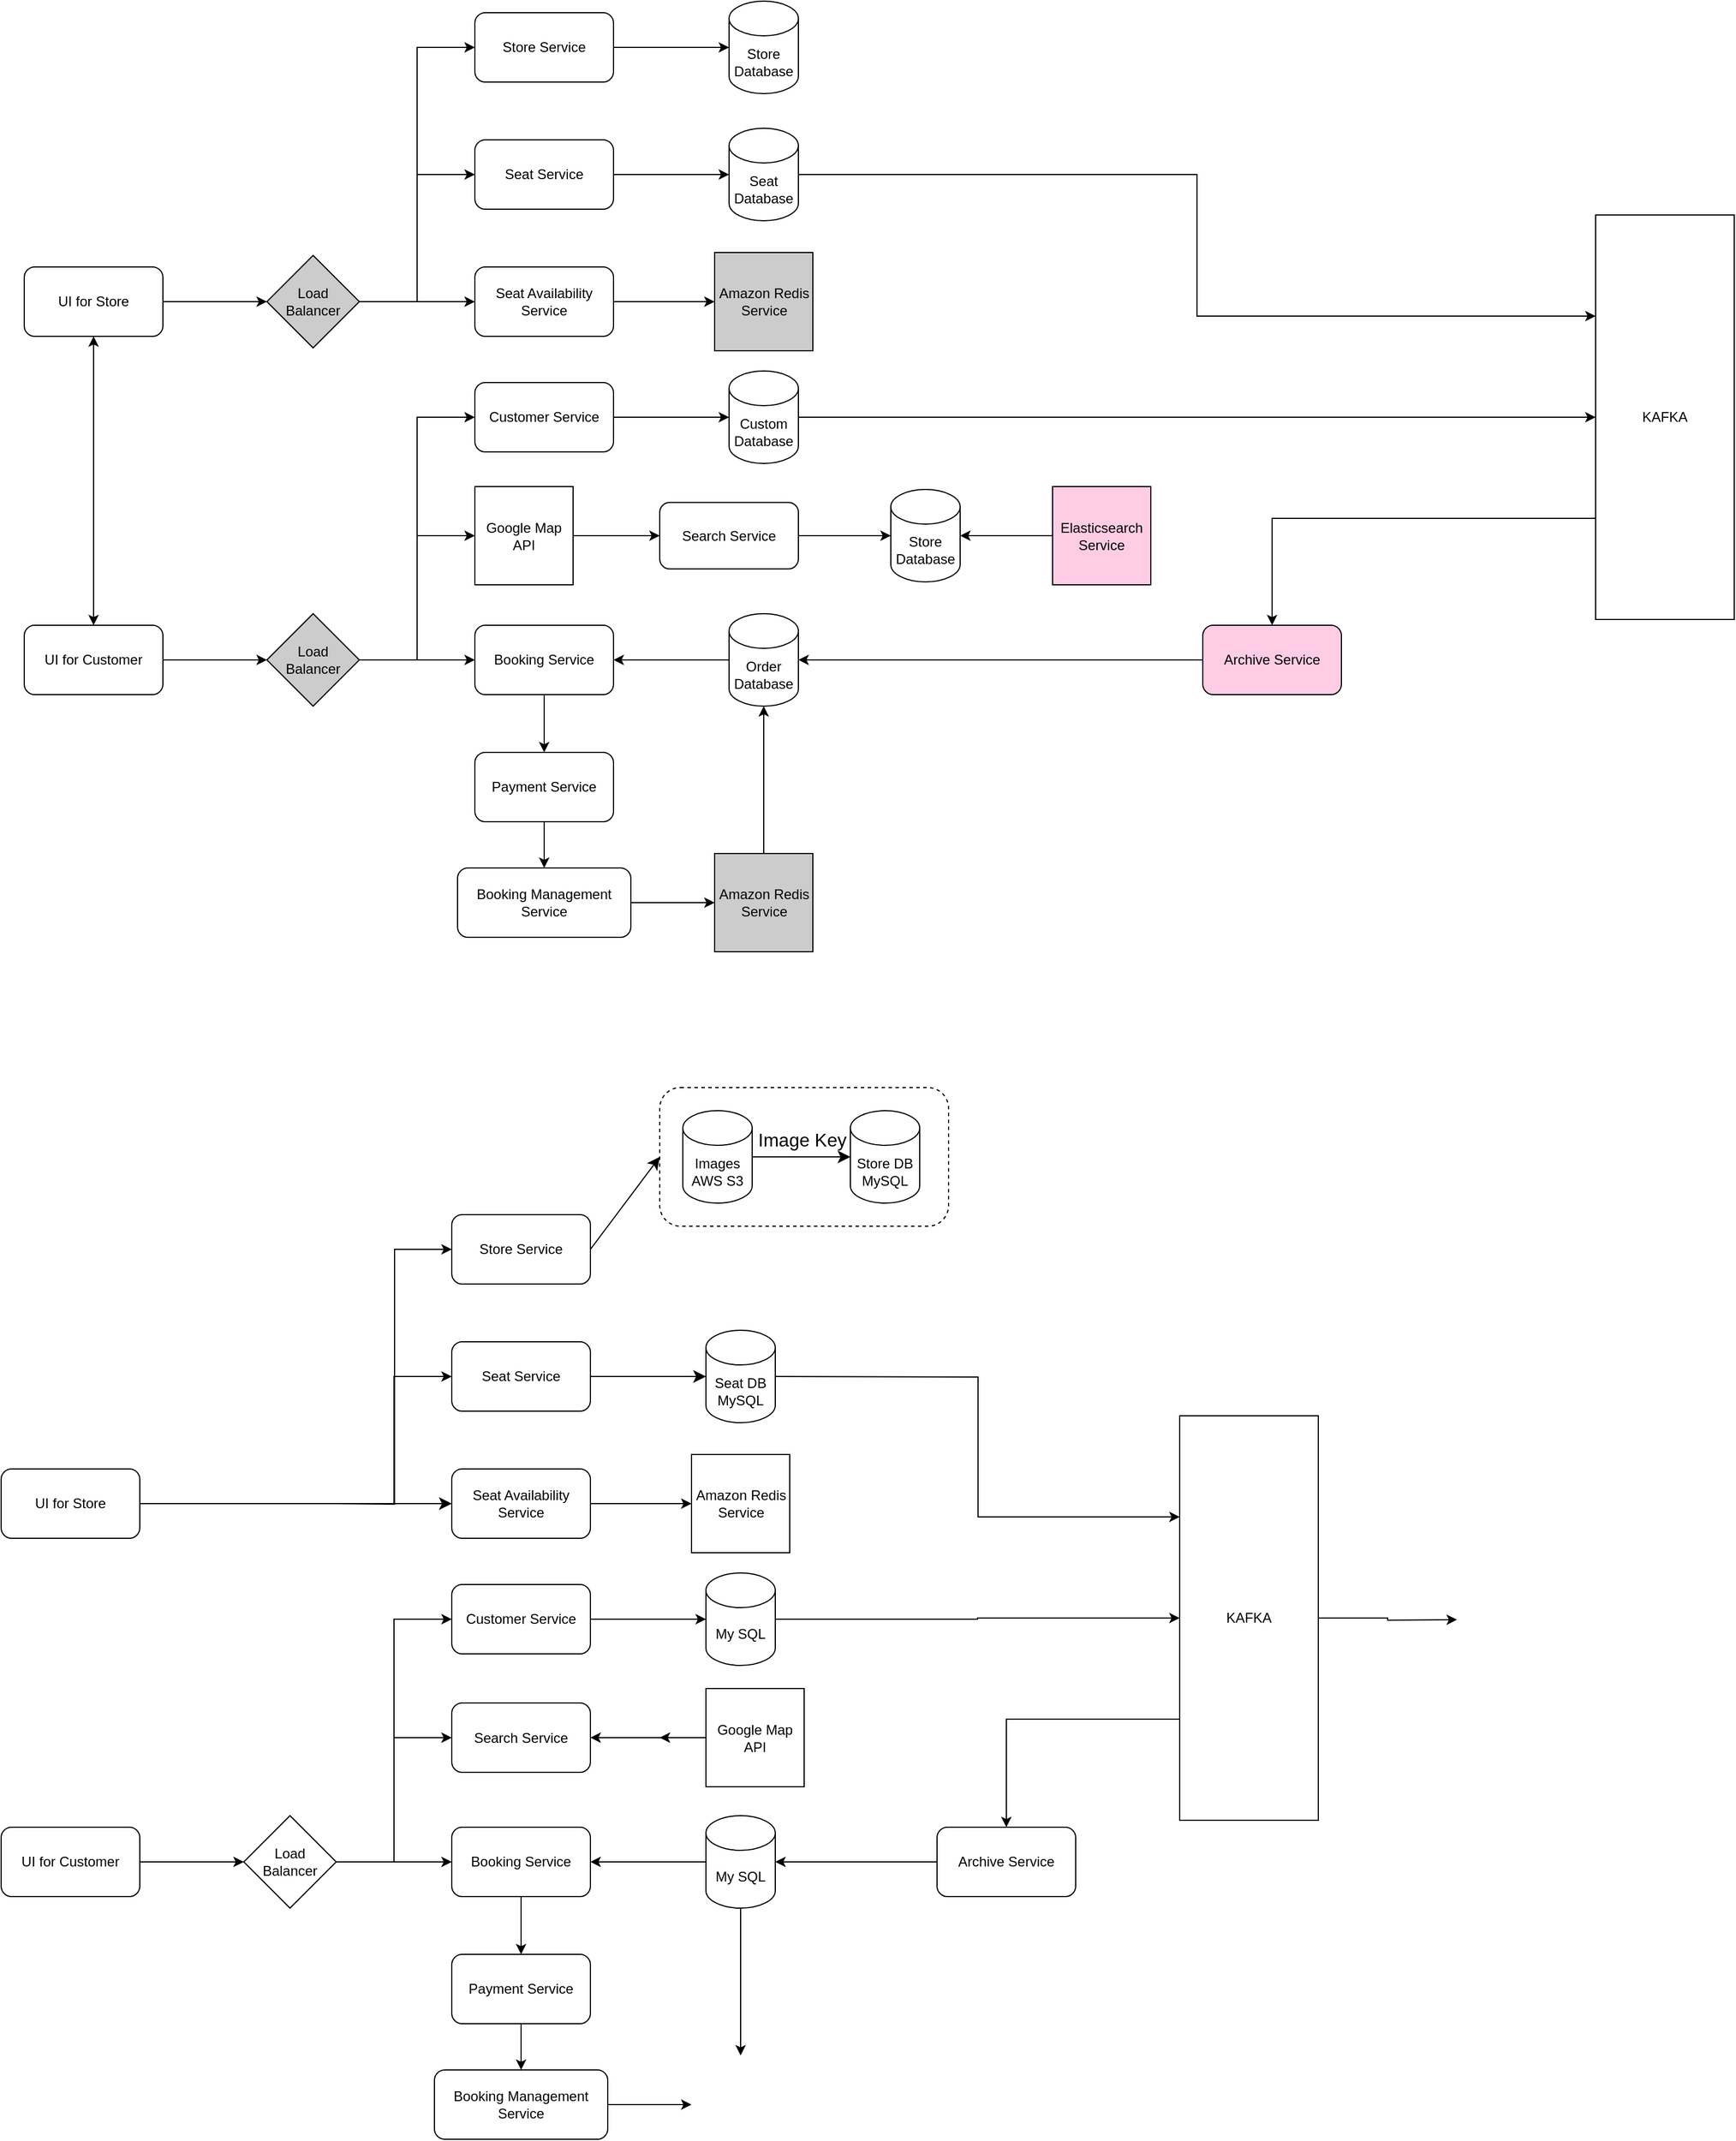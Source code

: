 <mxfile version="26.2.13">
  <diagram name="Page-1" id="iaqkxKbQGETAVm_1F8kT">
    <mxGraphModel dx="1580" dy="1073" grid="1" gridSize="10" guides="1" tooltips="1" connect="1" arrows="1" fold="1" page="1" pageScale="1" pageWidth="4681" pageHeight="3300" math="0" shadow="0">
      <root>
        <mxCell id="0" />
        <mxCell id="1" parent="0" />
        <mxCell id="-kwwSGdBT--SESpaYuxJ-58" value="" style="rounded=1;whiteSpace=wrap;html=1;dashed=1;" parent="1" vertex="1">
          <mxGeometry x="660" y="1070" width="250" height="120" as="geometry" />
        </mxCell>
        <mxCell id="X5ChvStMpa559fqVYQ4e-14" style="edgeStyle=orthogonalEdgeStyle;rounded=0;orthogonalLoop=1;jettySize=auto;html=1;exitX=1;exitY=0.5;exitDx=0;exitDy=0;entryX=0;entryY=0.5;entryDx=0;entryDy=0;" parent="1" source="X5ChvStMpa559fqVYQ4e-3" target="X5ChvStMpa559fqVYQ4e-6" edge="1">
          <mxGeometry relative="1" as="geometry" />
        </mxCell>
        <mxCell id="X5ChvStMpa559fqVYQ4e-3" value="UI for Store" style="rounded=1;whiteSpace=wrap;html=1;" parent="1" vertex="1">
          <mxGeometry x="110" y="360" width="120" height="60" as="geometry" />
        </mxCell>
        <mxCell id="X5ChvStMpa559fqVYQ4e-16" style="edgeStyle=orthogonalEdgeStyle;rounded=0;orthogonalLoop=1;jettySize=auto;html=1;exitX=1;exitY=0.5;exitDx=0;exitDy=0;entryX=0;entryY=0.5;entryDx=0;entryDy=0;" parent="1" source="X5ChvStMpa559fqVYQ4e-4" target="X5ChvStMpa559fqVYQ4e-8" edge="1">
          <mxGeometry relative="1" as="geometry" />
        </mxCell>
        <mxCell id="X5ChvStMpa559fqVYQ4e-4" value="UI for Customer" style="rounded=1;whiteSpace=wrap;html=1;" parent="1" vertex="1">
          <mxGeometry x="110" y="670" width="120" height="60" as="geometry" />
        </mxCell>
        <mxCell id="X5ChvStMpa559fqVYQ4e-12" style="edgeStyle=orthogonalEdgeStyle;rounded=0;orthogonalLoop=1;jettySize=auto;html=1;exitX=1;exitY=0.5;exitDx=0;exitDy=0;entryX=0;entryY=0.5;entryDx=0;entryDy=0;" parent="1" source="X5ChvStMpa559fqVYQ4e-6" target="X5ChvStMpa559fqVYQ4e-11" edge="1">
          <mxGeometry relative="1" as="geometry" />
        </mxCell>
        <mxCell id="X5ChvStMpa559fqVYQ4e-13" style="edgeStyle=orthogonalEdgeStyle;rounded=0;orthogonalLoop=1;jettySize=auto;html=1;exitX=1;exitY=0.5;exitDx=0;exitDy=0;entryX=0;entryY=0.5;entryDx=0;entryDy=0;" parent="1" source="X5ChvStMpa559fqVYQ4e-6" target="X5ChvStMpa559fqVYQ4e-10" edge="1">
          <mxGeometry relative="1" as="geometry" />
        </mxCell>
        <mxCell id="X5ChvStMpa559fqVYQ4e-48" style="edgeStyle=orthogonalEdgeStyle;rounded=0;orthogonalLoop=1;jettySize=auto;html=1;exitX=1;exitY=0.5;exitDx=0;exitDy=0;entryX=0;entryY=0.5;entryDx=0;entryDy=0;" parent="1" source="X5ChvStMpa559fqVYQ4e-6" target="X5ChvStMpa559fqVYQ4e-45" edge="1">
          <mxGeometry relative="1" as="geometry" />
        </mxCell>
        <mxCell id="X5ChvStMpa559fqVYQ4e-6" value="Load&lt;div&gt;Balancer&lt;/div&gt;" style="rhombus;whiteSpace=wrap;html=1;fillColor=#CCCCCC;" parent="1" vertex="1">
          <mxGeometry x="320" y="350" width="80" height="80" as="geometry" />
        </mxCell>
        <mxCell id="X5ChvStMpa559fqVYQ4e-21" style="edgeStyle=orthogonalEdgeStyle;rounded=0;orthogonalLoop=1;jettySize=auto;html=1;exitX=1;exitY=0.5;exitDx=0;exitDy=0;entryX=0;entryY=0.5;entryDx=0;entryDy=0;" parent="1" source="X5ChvStMpa559fqVYQ4e-8" target="4q3EGHGilmqur-NukCYl-4" edge="1">
          <mxGeometry relative="1" as="geometry">
            <mxPoint x="500" y="591.25" as="targetPoint" />
          </mxGeometry>
        </mxCell>
        <mxCell id="X5ChvStMpa559fqVYQ4e-22" style="edgeStyle=orthogonalEdgeStyle;rounded=0;orthogonalLoop=1;jettySize=auto;html=1;exitX=1;exitY=0.5;exitDx=0;exitDy=0;entryX=0;entryY=0.5;entryDx=0;entryDy=0;" parent="1" source="X5ChvStMpa559fqVYQ4e-8" target="X5ChvStMpa559fqVYQ4e-18" edge="1">
          <mxGeometry relative="1" as="geometry" />
        </mxCell>
        <mxCell id="X5ChvStMpa559fqVYQ4e-37" style="edgeStyle=orthogonalEdgeStyle;rounded=0;orthogonalLoop=1;jettySize=auto;html=1;exitX=1;exitY=0.5;exitDx=0;exitDy=0;entryX=0;entryY=0.5;entryDx=0;entryDy=0;" parent="1" source="X5ChvStMpa559fqVYQ4e-8" target="X5ChvStMpa559fqVYQ4e-33" edge="1">
          <mxGeometry relative="1" as="geometry" />
        </mxCell>
        <mxCell id="X5ChvStMpa559fqVYQ4e-8" value="Load&lt;div&gt;Balancer&lt;/div&gt;" style="rhombus;whiteSpace=wrap;html=1;fillColor=#CCCCCC;" parent="1" vertex="1">
          <mxGeometry x="320" y="660" width="80" height="80" as="geometry" />
        </mxCell>
        <mxCell id="X5ChvStMpa559fqVYQ4e-10" value="Store Service" style="rounded=1;whiteSpace=wrap;html=1;" parent="1" vertex="1">
          <mxGeometry x="500" y="140" width="120" height="60" as="geometry" />
        </mxCell>
        <mxCell id="X5ChvStMpa559fqVYQ4e-43" style="edgeStyle=orthogonalEdgeStyle;rounded=0;orthogonalLoop=1;jettySize=auto;html=1;exitX=1;exitY=0.5;exitDx=0;exitDy=0;" parent="1" source="X5ChvStMpa559fqVYQ4e-11" target="X5ChvStMpa559fqVYQ4e-42" edge="1">
          <mxGeometry relative="1" as="geometry" />
        </mxCell>
        <mxCell id="X5ChvStMpa559fqVYQ4e-11" value="Seat Availability Service" style="rounded=1;whiteSpace=wrap;html=1;" parent="1" vertex="1">
          <mxGeometry x="500" y="360" width="120" height="60" as="geometry" />
        </mxCell>
        <mxCell id="X5ChvStMpa559fqVYQ4e-38" style="edgeStyle=orthogonalEdgeStyle;rounded=0;orthogonalLoop=1;jettySize=auto;html=1;exitX=0.5;exitY=1;exitDx=0;exitDy=0;entryX=0.5;entryY=0;entryDx=0;entryDy=0;" parent="1" source="X5ChvStMpa559fqVYQ4e-18" target="X5ChvStMpa559fqVYQ4e-19" edge="1">
          <mxGeometry relative="1" as="geometry" />
        </mxCell>
        <mxCell id="X5ChvStMpa559fqVYQ4e-18" value="Booking Service" style="rounded=1;whiteSpace=wrap;html=1;" parent="1" vertex="1">
          <mxGeometry x="500" y="670" width="120" height="60" as="geometry" />
        </mxCell>
        <mxCell id="X5ChvStMpa559fqVYQ4e-61" style="edgeStyle=orthogonalEdgeStyle;rounded=0;orthogonalLoop=1;jettySize=auto;html=1;exitX=0.5;exitY=1;exitDx=0;exitDy=0;entryX=0.5;entryY=0;entryDx=0;entryDy=0;" parent="1" source="X5ChvStMpa559fqVYQ4e-19" target="X5ChvStMpa559fqVYQ4e-20" edge="1">
          <mxGeometry relative="1" as="geometry" />
        </mxCell>
        <mxCell id="X5ChvStMpa559fqVYQ4e-19" value="Payment Service" style="rounded=1;whiteSpace=wrap;html=1;" parent="1" vertex="1">
          <mxGeometry x="500" y="780" width="120" height="60" as="geometry" />
        </mxCell>
        <mxCell id="X5ChvStMpa559fqVYQ4e-40" style="edgeStyle=orthogonalEdgeStyle;rounded=0;orthogonalLoop=1;jettySize=auto;html=1;exitX=1;exitY=0.5;exitDx=0;exitDy=0;entryX=0;entryY=0.5;entryDx=0;entryDy=0;" parent="1" source="X5ChvStMpa559fqVYQ4e-20" target="X5ChvStMpa559fqVYQ4e-39" edge="1">
          <mxGeometry relative="1" as="geometry" />
        </mxCell>
        <mxCell id="X5ChvStMpa559fqVYQ4e-20" value="Booking Management Service" style="rounded=1;whiteSpace=wrap;html=1;" parent="1" vertex="1">
          <mxGeometry x="485" y="880" width="150" height="60" as="geometry" />
        </mxCell>
        <mxCell id="X5ChvStMpa559fqVYQ4e-25" value="Store Database" style="shape=cylinder3;whiteSpace=wrap;html=1;boundedLbl=1;backgroundOutline=1;size=15;" parent="1" vertex="1">
          <mxGeometry x="720" y="130" width="60" height="80" as="geometry" />
        </mxCell>
        <mxCell id="X5ChvStMpa559fqVYQ4e-26" style="edgeStyle=orthogonalEdgeStyle;rounded=0;orthogonalLoop=1;jettySize=auto;html=1;exitX=1;exitY=0.5;exitDx=0;exitDy=0;entryX=0;entryY=0.5;entryDx=0;entryDy=0;entryPerimeter=0;" parent="1" source="X5ChvStMpa559fqVYQ4e-10" target="X5ChvStMpa559fqVYQ4e-25" edge="1">
          <mxGeometry relative="1" as="geometry" />
        </mxCell>
        <mxCell id="X5ChvStMpa559fqVYQ4e-30" style="edgeStyle=orthogonalEdgeStyle;rounded=0;orthogonalLoop=1;jettySize=auto;html=1;exitX=0;exitY=0.5;exitDx=0;exitDy=0;exitPerimeter=0;" parent="1" source="X5ChvStMpa559fqVYQ4e-27" target="X5ChvStMpa559fqVYQ4e-18" edge="1">
          <mxGeometry relative="1" as="geometry" />
        </mxCell>
        <mxCell id="X5ChvStMpa559fqVYQ4e-27" value="Order Database" style="shape=cylinder3;whiteSpace=wrap;html=1;boundedLbl=1;backgroundOutline=1;size=15;" parent="1" vertex="1">
          <mxGeometry x="720" y="660" width="60" height="80" as="geometry" />
        </mxCell>
        <mxCell id="X5ChvStMpa559fqVYQ4e-33" value="Customer Service" style="rounded=1;whiteSpace=wrap;html=1;" parent="1" vertex="1">
          <mxGeometry x="500" y="460" width="120" height="60" as="geometry" />
        </mxCell>
        <mxCell id="X5ChvStMpa559fqVYQ4e-58" style="edgeStyle=orthogonalEdgeStyle;rounded=0;orthogonalLoop=1;jettySize=auto;html=1;exitX=1;exitY=0.5;exitDx=0;exitDy=0;exitPerimeter=0;" parent="1" source="X5ChvStMpa559fqVYQ4e-34" target="X5ChvStMpa559fqVYQ4e-44" edge="1">
          <mxGeometry relative="1" as="geometry">
            <mxPoint x="920" y="490" as="targetPoint" />
          </mxGeometry>
        </mxCell>
        <mxCell id="X5ChvStMpa559fqVYQ4e-34" value="Custom Database" style="shape=cylinder3;whiteSpace=wrap;html=1;boundedLbl=1;backgroundOutline=1;size=15;" parent="1" vertex="1">
          <mxGeometry x="720" y="450" width="60" height="80" as="geometry" />
        </mxCell>
        <mxCell id="X5ChvStMpa559fqVYQ4e-35" style="edgeStyle=orthogonalEdgeStyle;rounded=0;orthogonalLoop=1;jettySize=auto;html=1;exitX=1;exitY=0.5;exitDx=0;exitDy=0;entryX=0;entryY=0.5;entryDx=0;entryDy=0;entryPerimeter=0;" parent="1" source="X5ChvStMpa559fqVYQ4e-33" target="X5ChvStMpa559fqVYQ4e-34" edge="1">
          <mxGeometry relative="1" as="geometry" />
        </mxCell>
        <mxCell id="X5ChvStMpa559fqVYQ4e-39" value="Amazon Redis Service" style="rounded=0;whiteSpace=wrap;html=1;fillColor=#CCCCCC;" parent="1" vertex="1">
          <mxGeometry x="707.5" y="867.5" width="85" height="85" as="geometry" />
        </mxCell>
        <mxCell id="X5ChvStMpa559fqVYQ4e-42" value="Amazon Redis Service" style="rounded=0;whiteSpace=wrap;html=1;fillColor=#CCCCCC;" parent="1" vertex="1">
          <mxGeometry x="707.5" y="347.5" width="85" height="85" as="geometry" />
        </mxCell>
        <mxCell id="X5ChvStMpa559fqVYQ4e-53" style="edgeStyle=orthogonalEdgeStyle;rounded=0;orthogonalLoop=1;jettySize=auto;html=1;exitX=0;exitY=0.75;exitDx=0;exitDy=0;" parent="1" source="X5ChvStMpa559fqVYQ4e-44" target="X5ChvStMpa559fqVYQ4e-52" edge="1">
          <mxGeometry relative="1" as="geometry" />
        </mxCell>
        <mxCell id="X5ChvStMpa559fqVYQ4e-44" value="KAFKA" style="rounded=0;whiteSpace=wrap;html=1;" parent="1" vertex="1">
          <mxGeometry x="1470" y="315" width="120" height="350" as="geometry" />
        </mxCell>
        <mxCell id="X5ChvStMpa559fqVYQ4e-47" style="edgeStyle=orthogonalEdgeStyle;rounded=0;orthogonalLoop=1;jettySize=auto;html=1;exitX=1;exitY=0.5;exitDx=0;exitDy=0;" parent="1" source="X5ChvStMpa559fqVYQ4e-45" target="X5ChvStMpa559fqVYQ4e-46" edge="1">
          <mxGeometry relative="1" as="geometry" />
        </mxCell>
        <mxCell id="X5ChvStMpa559fqVYQ4e-45" value="Seat Service" style="rounded=1;whiteSpace=wrap;html=1;" parent="1" vertex="1">
          <mxGeometry x="500" y="250" width="120" height="60" as="geometry" />
        </mxCell>
        <mxCell id="X5ChvStMpa559fqVYQ4e-51" style="edgeStyle=orthogonalEdgeStyle;rounded=0;orthogonalLoop=1;jettySize=auto;html=1;exitX=1;exitY=0.5;exitDx=0;exitDy=0;exitPerimeter=0;entryX=0;entryY=0.25;entryDx=0;entryDy=0;" parent="1" source="X5ChvStMpa559fqVYQ4e-46" target="X5ChvStMpa559fqVYQ4e-44" edge="1">
          <mxGeometry relative="1" as="geometry" />
        </mxCell>
        <mxCell id="X5ChvStMpa559fqVYQ4e-46" value="Seat Database" style="shape=cylinder3;whiteSpace=wrap;html=1;boundedLbl=1;backgroundOutline=1;size=15;" parent="1" vertex="1">
          <mxGeometry x="720" y="240" width="60" height="80" as="geometry" />
        </mxCell>
        <mxCell id="X5ChvStMpa559fqVYQ4e-49" value="" style="endArrow=classic;startArrow=classic;html=1;rounded=0;entryX=0.5;entryY=1;entryDx=0;entryDy=0;exitX=0.5;exitY=0;exitDx=0;exitDy=0;" parent="1" source="X5ChvStMpa559fqVYQ4e-4" target="X5ChvStMpa559fqVYQ4e-3" edge="1">
          <mxGeometry width="50" height="50" relative="1" as="geometry">
            <mxPoint x="700" y="600" as="sourcePoint" />
            <mxPoint x="750" y="550" as="targetPoint" />
          </mxGeometry>
        </mxCell>
        <mxCell id="X5ChvStMpa559fqVYQ4e-52" value="&lt;font style=&quot;color: light-dark(rgb(0, 0, 0), rgb(0, 0, 0));&quot;&gt;Archive Service&lt;/font&gt;" style="rounded=1;whiteSpace=wrap;html=1;fillColor=light-dark(#FFCCE6,#FFCCE6);" parent="1" vertex="1">
          <mxGeometry x="1130" y="670" width="120" height="60" as="geometry" />
        </mxCell>
        <mxCell id="X5ChvStMpa559fqVYQ4e-54" style="edgeStyle=orthogonalEdgeStyle;rounded=0;orthogonalLoop=1;jettySize=auto;html=1;exitX=0;exitY=0.5;exitDx=0;exitDy=0;entryX=1;entryY=0.5;entryDx=0;entryDy=0;entryPerimeter=0;" parent="1" source="X5ChvStMpa559fqVYQ4e-52" target="X5ChvStMpa559fqVYQ4e-27" edge="1">
          <mxGeometry relative="1" as="geometry" />
        </mxCell>
        <mxCell id="-kwwSGdBT--SESpaYuxJ-59" style="edgeStyle=none;curved=1;rounded=0;orthogonalLoop=1;jettySize=auto;html=1;entryX=0;entryY=0.5;entryDx=0;entryDy=0;fontSize=12;startSize=8;endSize=8;" parent="1" source="-kwwSGdBT--SESpaYuxJ-2" target="-kwwSGdBT--SESpaYuxJ-15" edge="1">
          <mxGeometry relative="1" as="geometry" />
        </mxCell>
        <mxCell id="-kwwSGdBT--SESpaYuxJ-2" value="UI for Store" style="rounded=1;whiteSpace=wrap;html=1;" parent="1" vertex="1">
          <mxGeometry x="90" y="1400" width="120" height="60" as="geometry" />
        </mxCell>
        <mxCell id="-kwwSGdBT--SESpaYuxJ-3" style="edgeStyle=orthogonalEdgeStyle;rounded=0;orthogonalLoop=1;jettySize=auto;html=1;exitX=1;exitY=0.5;exitDx=0;exitDy=0;entryX=0;entryY=0.5;entryDx=0;entryDy=0;" parent="1" source="-kwwSGdBT--SESpaYuxJ-4" target="-kwwSGdBT--SESpaYuxJ-12" edge="1">
          <mxGeometry relative="1" as="geometry" />
        </mxCell>
        <mxCell id="-kwwSGdBT--SESpaYuxJ-4" value="UI for Customer" style="rounded=1;whiteSpace=wrap;html=1;" parent="1" vertex="1">
          <mxGeometry x="90" y="1710" width="120" height="60" as="geometry" />
        </mxCell>
        <mxCell id="-kwwSGdBT--SESpaYuxJ-6" style="edgeStyle=orthogonalEdgeStyle;rounded=0;orthogonalLoop=1;jettySize=auto;html=1;exitX=1;exitY=0.5;exitDx=0;exitDy=0;entryX=0;entryY=0.5;entryDx=0;entryDy=0;" parent="1" target="-kwwSGdBT--SESpaYuxJ-13" edge="1">
          <mxGeometry relative="1" as="geometry">
            <mxPoint x="380" y="1430.0" as="sourcePoint" />
          </mxGeometry>
        </mxCell>
        <mxCell id="-kwwSGdBT--SESpaYuxJ-7" style="edgeStyle=orthogonalEdgeStyle;rounded=0;orthogonalLoop=1;jettySize=auto;html=1;exitX=1;exitY=0.5;exitDx=0;exitDy=0;entryX=0;entryY=0.5;entryDx=0;entryDy=0;" parent="1" source="-kwwSGdBT--SESpaYuxJ-2" target="-kwwSGdBT--SESpaYuxJ-40" edge="1">
          <mxGeometry relative="1" as="geometry">
            <mxPoint x="380" y="1430.0" as="sourcePoint" />
            <Array as="points">
              <mxPoint x="430" y="1430" />
              <mxPoint x="430" y="1320" />
            </Array>
          </mxGeometry>
        </mxCell>
        <mxCell id="-kwwSGdBT--SESpaYuxJ-9" style="edgeStyle=orthogonalEdgeStyle;rounded=0;orthogonalLoop=1;jettySize=auto;html=1;exitX=1;exitY=0.5;exitDx=0;exitDy=0;entryX=0;entryY=0.5;entryDx=0;entryDy=0;" parent="1" source="-kwwSGdBT--SESpaYuxJ-12" target="-kwwSGdBT--SESpaYuxJ-16" edge="1">
          <mxGeometry relative="1" as="geometry" />
        </mxCell>
        <mxCell id="-kwwSGdBT--SESpaYuxJ-10" style="edgeStyle=orthogonalEdgeStyle;rounded=0;orthogonalLoop=1;jettySize=auto;html=1;exitX=1;exitY=0.5;exitDx=0;exitDy=0;entryX=0;entryY=0.5;entryDx=0;entryDy=0;" parent="1" source="-kwwSGdBT--SESpaYuxJ-12" target="-kwwSGdBT--SESpaYuxJ-18" edge="1">
          <mxGeometry relative="1" as="geometry" />
        </mxCell>
        <mxCell id="-kwwSGdBT--SESpaYuxJ-11" style="edgeStyle=orthogonalEdgeStyle;rounded=0;orthogonalLoop=1;jettySize=auto;html=1;exitX=1;exitY=0.5;exitDx=0;exitDy=0;entryX=0;entryY=0.5;entryDx=0;entryDy=0;" parent="1" source="-kwwSGdBT--SESpaYuxJ-12" target="-kwwSGdBT--SESpaYuxJ-30" edge="1">
          <mxGeometry relative="1" as="geometry" />
        </mxCell>
        <mxCell id="-kwwSGdBT--SESpaYuxJ-12" value="Load&lt;div&gt;Balancer&lt;/div&gt;" style="rhombus;whiteSpace=wrap;html=1;" parent="1" vertex="1">
          <mxGeometry x="300" y="1700" width="80" height="80" as="geometry" />
        </mxCell>
        <mxCell id="-kwwSGdBT--SESpaYuxJ-13" value="Store Service" style="rounded=1;whiteSpace=wrap;html=1;" parent="1" vertex="1">
          <mxGeometry x="480" y="1180" width="120" height="60" as="geometry" />
        </mxCell>
        <mxCell id="-kwwSGdBT--SESpaYuxJ-14" style="edgeStyle=orthogonalEdgeStyle;rounded=0;orthogonalLoop=1;jettySize=auto;html=1;exitX=1;exitY=0.5;exitDx=0;exitDy=0;" parent="1" source="-kwwSGdBT--SESpaYuxJ-15" target="-kwwSGdBT--SESpaYuxJ-35" edge="1">
          <mxGeometry relative="1" as="geometry" />
        </mxCell>
        <mxCell id="-kwwSGdBT--SESpaYuxJ-15" value="Seat Availability Service" style="rounded=1;whiteSpace=wrap;html=1;" parent="1" vertex="1">
          <mxGeometry x="480" y="1400" width="120" height="60" as="geometry" />
        </mxCell>
        <mxCell id="-kwwSGdBT--SESpaYuxJ-16" value="Search Service" style="rounded=1;whiteSpace=wrap;html=1;" parent="1" vertex="1">
          <mxGeometry x="480" y="1602.5" width="120" height="60" as="geometry" />
        </mxCell>
        <mxCell id="-kwwSGdBT--SESpaYuxJ-17" style="edgeStyle=orthogonalEdgeStyle;rounded=0;orthogonalLoop=1;jettySize=auto;html=1;exitX=0.5;exitY=1;exitDx=0;exitDy=0;entryX=0.5;entryY=0;entryDx=0;entryDy=0;" parent="1" source="-kwwSGdBT--SESpaYuxJ-18" target="-kwwSGdBT--SESpaYuxJ-20" edge="1">
          <mxGeometry relative="1" as="geometry" />
        </mxCell>
        <mxCell id="-kwwSGdBT--SESpaYuxJ-18" value="Booking Service" style="rounded=1;whiteSpace=wrap;html=1;" parent="1" vertex="1">
          <mxGeometry x="480" y="1710" width="120" height="60" as="geometry" />
        </mxCell>
        <mxCell id="-kwwSGdBT--SESpaYuxJ-19" style="edgeStyle=orthogonalEdgeStyle;rounded=0;orthogonalLoop=1;jettySize=auto;html=1;exitX=0.5;exitY=1;exitDx=0;exitDy=0;entryX=0.5;entryY=0;entryDx=0;entryDy=0;" parent="1" source="-kwwSGdBT--SESpaYuxJ-20" target="-kwwSGdBT--SESpaYuxJ-22" edge="1">
          <mxGeometry relative="1" as="geometry" />
        </mxCell>
        <mxCell id="-kwwSGdBT--SESpaYuxJ-20" value="Payment Service" style="rounded=1;whiteSpace=wrap;html=1;" parent="1" vertex="1">
          <mxGeometry x="480" y="1820" width="120" height="60" as="geometry" />
        </mxCell>
        <mxCell id="-kwwSGdBT--SESpaYuxJ-21" style="edgeStyle=orthogonalEdgeStyle;rounded=0;orthogonalLoop=1;jettySize=auto;html=1;exitX=1;exitY=0.5;exitDx=0;exitDy=0;entryX=0;entryY=0.5;entryDx=0;entryDy=0;" parent="1" source="-kwwSGdBT--SESpaYuxJ-22" edge="1">
          <mxGeometry relative="1" as="geometry">
            <mxPoint x="687.5" y="1950" as="targetPoint" />
          </mxGeometry>
        </mxCell>
        <mxCell id="-kwwSGdBT--SESpaYuxJ-22" value="Booking Management Service" style="rounded=1;whiteSpace=wrap;html=1;" parent="1" vertex="1">
          <mxGeometry x="465" y="1920" width="150" height="60" as="geometry" />
        </mxCell>
        <mxCell id="-kwwSGdBT--SESpaYuxJ-24" style="edgeStyle=orthogonalEdgeStyle;rounded=0;orthogonalLoop=1;jettySize=auto;html=1;exitX=0;exitY=0.5;exitDx=0;exitDy=0;exitPerimeter=0;" parent="1" source="-kwwSGdBT--SESpaYuxJ-26" target="-kwwSGdBT--SESpaYuxJ-18" edge="1">
          <mxGeometry relative="1" as="geometry" />
        </mxCell>
        <mxCell id="-kwwSGdBT--SESpaYuxJ-25" style="edgeStyle=orthogonalEdgeStyle;rounded=0;orthogonalLoop=1;jettySize=auto;html=1;exitX=0.5;exitY=1;exitDx=0;exitDy=0;exitPerimeter=0;" parent="1" source="-kwwSGdBT--SESpaYuxJ-26" edge="1">
          <mxGeometry relative="1" as="geometry">
            <mxPoint x="730" y="1907.5" as="targetPoint" />
          </mxGeometry>
        </mxCell>
        <mxCell id="-kwwSGdBT--SESpaYuxJ-26" value="My SQL" style="shape=cylinder3;whiteSpace=wrap;html=1;boundedLbl=1;backgroundOutline=1;size=15;" parent="1" vertex="1">
          <mxGeometry x="700" y="1700" width="60" height="80" as="geometry" />
        </mxCell>
        <mxCell id="-kwwSGdBT--SESpaYuxJ-27" style="edgeStyle=orthogonalEdgeStyle;rounded=0;orthogonalLoop=1;jettySize=auto;html=1;exitX=0;exitY=0.5;exitDx=0;exitDy=0;entryX=1;entryY=0.5;entryDx=0;entryDy=0;" parent="1" source="-kwwSGdBT--SESpaYuxJ-29" target="-kwwSGdBT--SESpaYuxJ-16" edge="1">
          <mxGeometry relative="1" as="geometry" />
        </mxCell>
        <mxCell id="-kwwSGdBT--SESpaYuxJ-28" style="edgeStyle=orthogonalEdgeStyle;rounded=0;orthogonalLoop=1;jettySize=auto;html=1;" parent="1" source="-kwwSGdBT--SESpaYuxJ-29" edge="1">
          <mxGeometry relative="1" as="geometry">
            <mxPoint x="660" y="1632.5" as="targetPoint" />
          </mxGeometry>
        </mxCell>
        <mxCell id="-kwwSGdBT--SESpaYuxJ-29" value="Google Map API" style="rounded=0;whiteSpace=wrap;html=1;" parent="1" vertex="1">
          <mxGeometry x="700" y="1590" width="85" height="85" as="geometry" />
        </mxCell>
        <mxCell id="-kwwSGdBT--SESpaYuxJ-30" value="Customer Service" style="rounded=1;whiteSpace=wrap;html=1;" parent="1" vertex="1">
          <mxGeometry x="480" y="1500" width="120" height="60" as="geometry" />
        </mxCell>
        <mxCell id="-kwwSGdBT--SESpaYuxJ-31" style="edgeStyle=orthogonalEdgeStyle;rounded=0;orthogonalLoop=1;jettySize=auto;html=1;exitX=1;exitY=0.5;exitDx=0;exitDy=0;exitPerimeter=0;" parent="1" source="-kwwSGdBT--SESpaYuxJ-32" target="-kwwSGdBT--SESpaYuxJ-38" edge="1">
          <mxGeometry relative="1" as="geometry">
            <mxPoint x="900" y="1530" as="targetPoint" />
          </mxGeometry>
        </mxCell>
        <mxCell id="-kwwSGdBT--SESpaYuxJ-32" value="My SQL" style="shape=cylinder3;whiteSpace=wrap;html=1;boundedLbl=1;backgroundOutline=1;size=15;" parent="1" vertex="1">
          <mxGeometry x="700" y="1490" width="60" height="80" as="geometry" />
        </mxCell>
        <mxCell id="-kwwSGdBT--SESpaYuxJ-33" style="edgeStyle=orthogonalEdgeStyle;rounded=0;orthogonalLoop=1;jettySize=auto;html=1;exitX=1;exitY=0.5;exitDx=0;exitDy=0;entryX=0;entryY=0.5;entryDx=0;entryDy=0;entryPerimeter=0;" parent="1" source="-kwwSGdBT--SESpaYuxJ-30" target="-kwwSGdBT--SESpaYuxJ-32" edge="1">
          <mxGeometry relative="1" as="geometry" />
        </mxCell>
        <mxCell id="-kwwSGdBT--SESpaYuxJ-35" value="Amazon Redis Service" style="rounded=0;whiteSpace=wrap;html=1;" parent="1" vertex="1">
          <mxGeometry x="687.5" y="1387.5" width="85" height="85" as="geometry" />
        </mxCell>
        <mxCell id="-kwwSGdBT--SESpaYuxJ-36" style="edgeStyle=orthogonalEdgeStyle;rounded=0;orthogonalLoop=1;jettySize=auto;html=1;exitX=0;exitY=0.75;exitDx=0;exitDy=0;" parent="1" source="-kwwSGdBT--SESpaYuxJ-38" target="-kwwSGdBT--SESpaYuxJ-44" edge="1">
          <mxGeometry relative="1" as="geometry" />
        </mxCell>
        <mxCell id="-kwwSGdBT--SESpaYuxJ-37" style="edgeStyle=orthogonalEdgeStyle;rounded=0;orthogonalLoop=1;jettySize=auto;html=1;exitX=1;exitY=0.5;exitDx=0;exitDy=0;" parent="1" source="-kwwSGdBT--SESpaYuxJ-38" edge="1">
          <mxGeometry relative="1" as="geometry">
            <mxPoint x="1350" y="1530.429" as="targetPoint" />
          </mxGeometry>
        </mxCell>
        <mxCell id="-kwwSGdBT--SESpaYuxJ-38" value="KAFKA" style="rounded=0;whiteSpace=wrap;html=1;" parent="1" vertex="1">
          <mxGeometry x="1110" y="1354" width="120" height="350" as="geometry" />
        </mxCell>
        <mxCell id="-kwwSGdBT--SESpaYuxJ-61" style="edgeStyle=none;curved=1;rounded=0;orthogonalLoop=1;jettySize=auto;html=1;fontSize=12;startSize=8;endSize=8;" parent="1" source="-kwwSGdBT--SESpaYuxJ-40" target="-kwwSGdBT--SESpaYuxJ-60" edge="1">
          <mxGeometry relative="1" as="geometry" />
        </mxCell>
        <mxCell id="-kwwSGdBT--SESpaYuxJ-40" value="Seat Service" style="rounded=1;whiteSpace=wrap;html=1;" parent="1" vertex="1">
          <mxGeometry x="480" y="1290" width="120" height="60" as="geometry" />
        </mxCell>
        <mxCell id="-kwwSGdBT--SESpaYuxJ-41" style="edgeStyle=orthogonalEdgeStyle;rounded=0;orthogonalLoop=1;jettySize=auto;html=1;exitX=1;exitY=0.5;exitDx=0;exitDy=0;exitPerimeter=0;entryX=0;entryY=0.25;entryDx=0;entryDy=0;" parent="1" target="-kwwSGdBT--SESpaYuxJ-38" edge="1">
          <mxGeometry relative="1" as="geometry">
            <mxPoint x="760" y="1320" as="sourcePoint" />
          </mxGeometry>
        </mxCell>
        <mxCell id="-kwwSGdBT--SESpaYuxJ-44" value="Archive Service" style="rounded=1;whiteSpace=wrap;html=1;" parent="1" vertex="1">
          <mxGeometry x="900" y="1710" width="120" height="60" as="geometry" />
        </mxCell>
        <mxCell id="-kwwSGdBT--SESpaYuxJ-45" style="edgeStyle=orthogonalEdgeStyle;rounded=0;orthogonalLoop=1;jettySize=auto;html=1;exitX=0;exitY=0.5;exitDx=0;exitDy=0;entryX=1;entryY=0.5;entryDx=0;entryDy=0;entryPerimeter=0;" parent="1" source="-kwwSGdBT--SESpaYuxJ-44" target="-kwwSGdBT--SESpaYuxJ-26" edge="1">
          <mxGeometry relative="1" as="geometry" />
        </mxCell>
        <mxCell id="-kwwSGdBT--SESpaYuxJ-46" value="Store DB&lt;div&gt;MySQL&lt;/div&gt;" style="shape=cylinder3;whiteSpace=wrap;html=1;boundedLbl=1;backgroundOutline=1;size=15;" parent="1" vertex="1">
          <mxGeometry x="825" y="1090" width="60" height="80" as="geometry" />
        </mxCell>
        <mxCell id="-kwwSGdBT--SESpaYuxJ-47" value="&lt;div&gt;Images&lt;/div&gt;AWS S3" style="shape=cylinder3;whiteSpace=wrap;html=1;boundedLbl=1;backgroundOutline=1;size=15;" parent="1" vertex="1">
          <mxGeometry x="680" y="1090" width="60" height="80" as="geometry" />
        </mxCell>
        <mxCell id="-kwwSGdBT--SESpaYuxJ-52" style="edgeStyle=none;curved=1;rounded=0;orthogonalLoop=1;jettySize=auto;html=1;exitX=1;exitY=0.5;exitDx=0;exitDy=0;fontSize=12;startSize=8;endSize=8;entryX=0;entryY=0.5;entryDx=0;entryDy=0;" parent="1" source="-kwwSGdBT--SESpaYuxJ-13" target="-kwwSGdBT--SESpaYuxJ-58" edge="1">
          <mxGeometry relative="1" as="geometry">
            <mxPoint x="640" y="1210" as="targetPoint" />
          </mxGeometry>
        </mxCell>
        <mxCell id="-kwwSGdBT--SESpaYuxJ-55" style="edgeStyle=none;curved=1;rounded=0;orthogonalLoop=1;jettySize=auto;html=1;fontSize=12;startSize=8;endSize=8;entryX=0;entryY=0.5;entryDx=0;entryDy=0;entryPerimeter=0;" parent="1" source="-kwwSGdBT--SESpaYuxJ-47" target="-kwwSGdBT--SESpaYuxJ-46" edge="1">
          <mxGeometry relative="1" as="geometry">
            <mxPoint x="810" y="1130" as="targetPoint" />
          </mxGeometry>
        </mxCell>
        <mxCell id="4q3EGHGilmqur-NukCYl-10" style="edgeStyle=orthogonalEdgeStyle;rounded=0;orthogonalLoop=1;jettySize=auto;html=1;exitX=1;exitY=0.5;exitDx=0;exitDy=0;entryX=0;entryY=0.5;entryDx=0;entryDy=0;" parent="1" source="4q3EGHGilmqur-NukCYl-4" target="4q3EGHGilmqur-NukCYl-5" edge="1">
          <mxGeometry relative="1" as="geometry" />
        </mxCell>
        <mxCell id="-kwwSGdBT--SESpaYuxJ-56" value="Image Key" style="text;html=1;align=center;verticalAlign=middle;resizable=0;points=[];autosize=1;strokeColor=none;fillColor=none;fontSize=16;" parent="1" vertex="1">
          <mxGeometry x="732.5" y="1100" width="100" height="30" as="geometry" />
        </mxCell>
        <mxCell id="4q3EGHGilmqur-NukCYl-4" value="Google Map API" style="rounded=0;whiteSpace=wrap;html=1;" parent="1" vertex="1">
          <mxGeometry x="500" y="550" width="85" height="85" as="geometry" />
        </mxCell>
        <mxCell id="lyITOA2t3sjKWwZEVhSX-3" style="edgeStyle=orthogonalEdgeStyle;rounded=0;orthogonalLoop=1;jettySize=auto;html=1;exitX=1;exitY=0.5;exitDx=0;exitDy=0;" edge="1" parent="1" source="4q3EGHGilmqur-NukCYl-5" target="lyITOA2t3sjKWwZEVhSX-2">
          <mxGeometry relative="1" as="geometry" />
        </mxCell>
        <mxCell id="4q3EGHGilmqur-NukCYl-5" value="Search Service" style="rounded=1;whiteSpace=wrap;html=1;" parent="1" vertex="1">
          <mxGeometry x="660" y="563.75" width="120" height="57.5" as="geometry" />
        </mxCell>
        <mxCell id="-kwwSGdBT--SESpaYuxJ-60" value="&lt;div&gt;Seat DB&lt;/div&gt;MySQL" style="shape=cylinder3;whiteSpace=wrap;html=1;boundedLbl=1;backgroundOutline=1;size=15;" parent="1" vertex="1">
          <mxGeometry x="700" y="1280" width="60" height="80" as="geometry" />
        </mxCell>
        <mxCell id="lyITOA2t3sjKWwZEVhSX-1" value="&lt;font style=&quot;color: light-dark(rgb(0, 0, 0), rgb(0, 0, 0));&quot;&gt;Elasticsearch Service&lt;/font&gt;" style="rounded=0;whiteSpace=wrap;html=1;fillColor=light-dark(#FFCCE6,#FFCCE6);strokeColor=light-dark(#000000,#000000);" vertex="1" parent="1">
          <mxGeometry x="1000" y="550" width="85" height="85" as="geometry" />
        </mxCell>
        <mxCell id="lyITOA2t3sjKWwZEVhSX-2" value="Store Database" style="shape=cylinder3;whiteSpace=wrap;html=1;boundedLbl=1;backgroundOutline=1;size=15;" vertex="1" parent="1">
          <mxGeometry x="860" y="552.5" width="60" height="80" as="geometry" />
        </mxCell>
        <mxCell id="lyITOA2t3sjKWwZEVhSX-4" style="edgeStyle=orthogonalEdgeStyle;rounded=0;orthogonalLoop=1;jettySize=auto;html=1;exitX=0;exitY=0.5;exitDx=0;exitDy=0;entryX=1;entryY=0.5;entryDx=0;entryDy=0;entryPerimeter=0;" edge="1" parent="1" source="lyITOA2t3sjKWwZEVhSX-1" target="lyITOA2t3sjKWwZEVhSX-2">
          <mxGeometry relative="1" as="geometry" />
        </mxCell>
        <mxCell id="lyITOA2t3sjKWwZEVhSX-5" style="edgeStyle=orthogonalEdgeStyle;rounded=0;orthogonalLoop=1;jettySize=auto;html=1;exitX=0.5;exitY=0;exitDx=0;exitDy=0;entryX=0.5;entryY=1;entryDx=0;entryDy=0;entryPerimeter=0;" edge="1" parent="1" source="X5ChvStMpa559fqVYQ4e-39" target="X5ChvStMpa559fqVYQ4e-27">
          <mxGeometry relative="1" as="geometry" />
        </mxCell>
      </root>
    </mxGraphModel>
  </diagram>
</mxfile>
